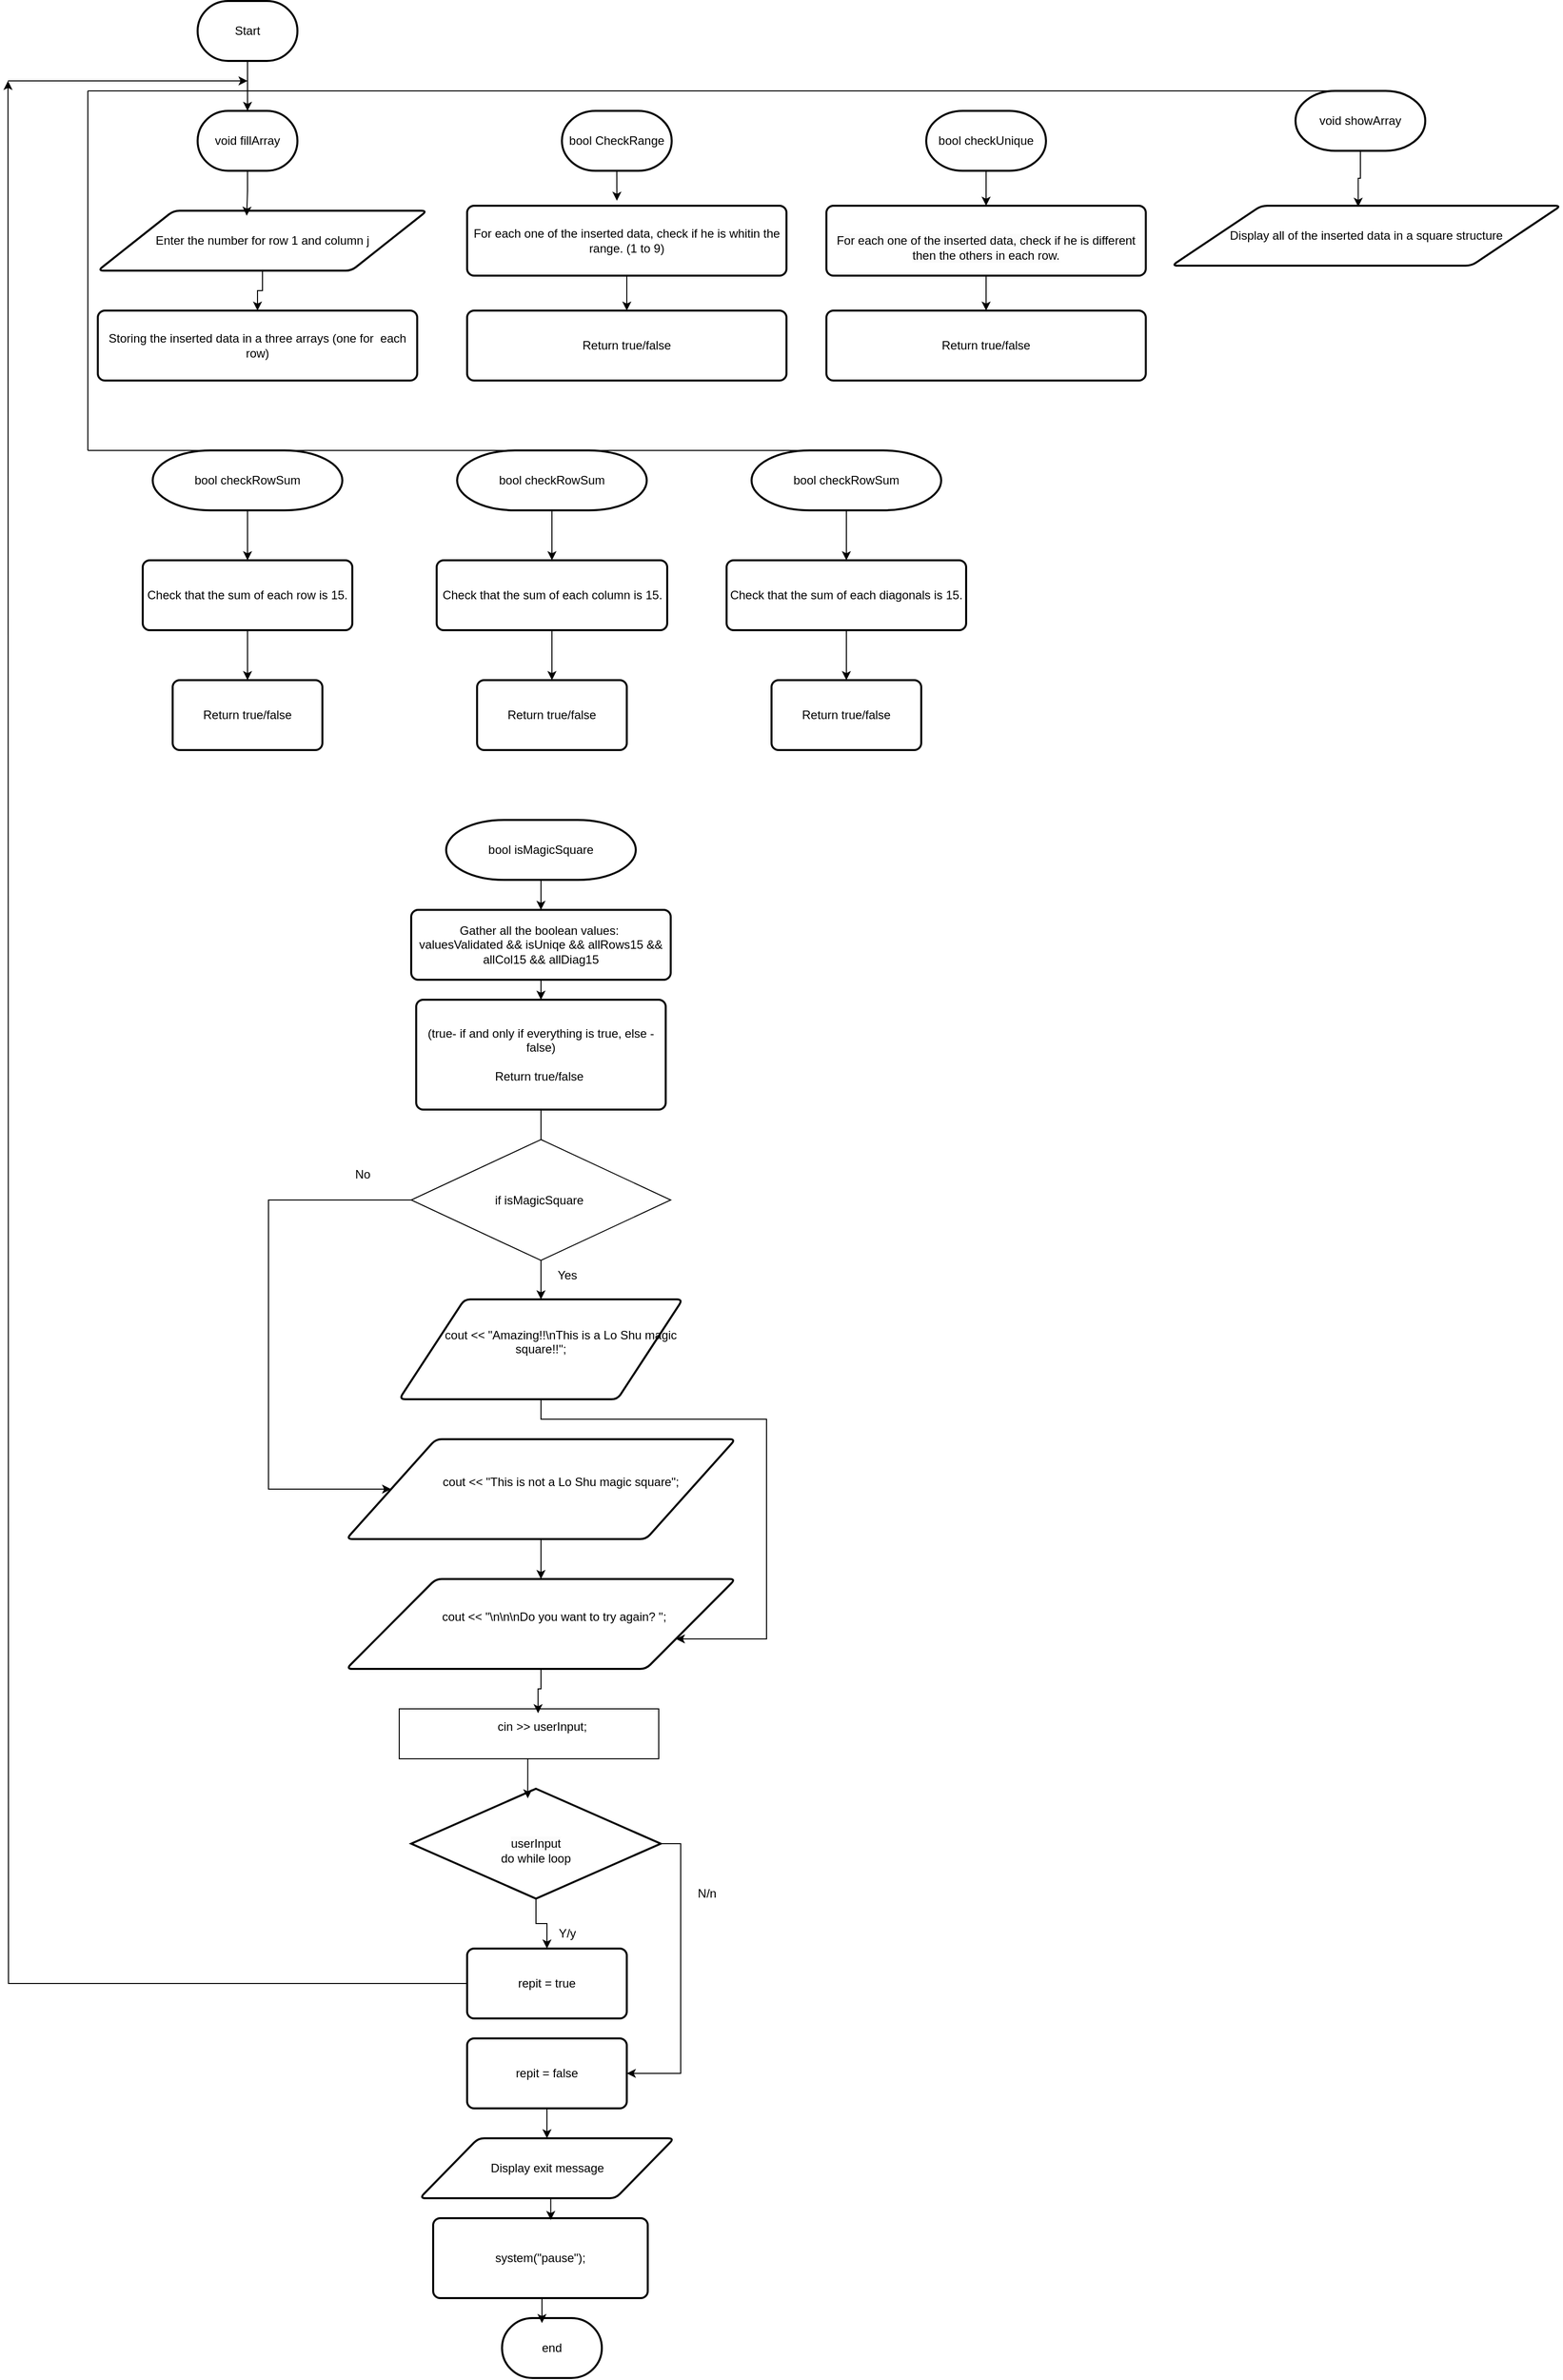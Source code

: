 <mxfile version="22.1.7" type="device">
  <diagram name="‫עמוד-1‬" id="sUSjdNB3aZojaMFZ17au">
    <mxGraphModel dx="2629" dy="1982" grid="1" gridSize="10" guides="1" tooltips="1" connect="1" arrows="1" fold="1" page="1" pageScale="1" pageWidth="827" pageHeight="1169" math="0" shadow="0">
      <root>
        <mxCell id="0" />
        <mxCell id="1" parent="0" />
        <mxCell id="kzCNxXKhCTfEyV2sj4hH-2" value="Start" style="strokeWidth=2;html=1;shape=mxgraph.flowchart.terminator;whiteSpace=wrap;" vertex="1" parent="1">
          <mxGeometry x="70" width="100" height="60" as="geometry" />
        </mxCell>
        <mxCell id="kzCNxXKhCTfEyV2sj4hH-38" style="edgeStyle=orthogonalEdgeStyle;rounded=0;orthogonalLoop=1;jettySize=auto;html=1;exitX=0.5;exitY=1;exitDx=0;exitDy=0;exitPerimeter=0;entryX=0.5;entryY=0;entryDx=0;entryDy=0;" edge="1" parent="1" source="kzCNxXKhCTfEyV2sj4hH-3" target="kzCNxXKhCTfEyV2sj4hH-15">
          <mxGeometry relative="1" as="geometry" />
        </mxCell>
        <mxCell id="kzCNxXKhCTfEyV2sj4hH-3" value="bool checkUnique" style="strokeWidth=2;html=1;shape=mxgraph.flowchart.terminator;whiteSpace=wrap;" vertex="1" parent="1">
          <mxGeometry x="800" y="110" width="120" height="60" as="geometry" />
        </mxCell>
        <mxCell id="kzCNxXKhCTfEyV2sj4hH-4" value="bool CheckRange" style="strokeWidth=2;html=1;shape=mxgraph.flowchart.terminator;whiteSpace=wrap;" vertex="1" parent="1">
          <mxGeometry x="435" y="110" width="110" height="60" as="geometry" />
        </mxCell>
        <mxCell id="kzCNxXKhCTfEyV2sj4hH-47" style="edgeStyle=orthogonalEdgeStyle;rounded=0;orthogonalLoop=1;jettySize=auto;html=1;exitX=0.5;exitY=1;exitDx=0;exitDy=0;exitPerimeter=0;entryX=0.5;entryY=0;entryDx=0;entryDy=0;" edge="1" parent="1" source="kzCNxXKhCTfEyV2sj4hH-5" target="kzCNxXKhCTfEyV2sj4hH-19">
          <mxGeometry relative="1" as="geometry" />
        </mxCell>
        <mxCell id="kzCNxXKhCTfEyV2sj4hH-5" value="bool checkRowSum" style="strokeWidth=2;html=1;shape=mxgraph.flowchart.terminator;whiteSpace=wrap;" vertex="1" parent="1">
          <mxGeometry x="25" y="450" width="190" height="60" as="geometry" />
        </mxCell>
        <mxCell id="kzCNxXKhCTfEyV2sj4hH-6" value="void fillArray" style="strokeWidth=2;html=1;shape=mxgraph.flowchart.terminator;whiteSpace=wrap;" vertex="1" parent="1">
          <mxGeometry x="70" y="110" width="100" height="60" as="geometry" />
        </mxCell>
        <mxCell id="kzCNxXKhCTfEyV2sj4hH-7" value="void showArray" style="strokeWidth=2;html=1;shape=mxgraph.flowchart.terminator;whiteSpace=wrap;" vertex="1" parent="1">
          <mxGeometry x="1170" y="90" width="130" height="60" as="geometry" />
        </mxCell>
        <mxCell id="kzCNxXKhCTfEyV2sj4hH-42" style="edgeStyle=orthogonalEdgeStyle;rounded=0;orthogonalLoop=1;jettySize=auto;html=1;exitX=0.5;exitY=1;exitDx=0;exitDy=0;entryX=0.5;entryY=0;entryDx=0;entryDy=0;" edge="1" parent="1" source="kzCNxXKhCTfEyV2sj4hH-10" target="kzCNxXKhCTfEyV2sj4hH-13">
          <mxGeometry relative="1" as="geometry" />
        </mxCell>
        <mxCell id="kzCNxXKhCTfEyV2sj4hH-10" value="Enter the number for row 1 and column j" style="shape=parallelogram;html=1;strokeWidth=2;perimeter=parallelogramPerimeter;whiteSpace=wrap;rounded=1;arcSize=12;size=0.23;" vertex="1" parent="1">
          <mxGeometry x="-30" y="210" width="330" height="60" as="geometry" />
        </mxCell>
        <mxCell id="kzCNxXKhCTfEyV2sj4hH-11" value="Display all of the inserted data in a square structure" style="shape=parallelogram;html=1;strokeWidth=2;perimeter=parallelogramPerimeter;whiteSpace=wrap;rounded=1;arcSize=12;size=0.23;" vertex="1" parent="1">
          <mxGeometry x="1046" y="205" width="390" height="60" as="geometry" />
        </mxCell>
        <mxCell id="kzCNxXKhCTfEyV2sj4hH-12" value="Return true/false" style="rounded=1;whiteSpace=wrap;html=1;absoluteArcSize=1;arcSize=14;strokeWidth=2;" vertex="1" parent="1">
          <mxGeometry x="340" y="310" width="320" height="70" as="geometry" />
        </mxCell>
        <mxCell id="kzCNxXKhCTfEyV2sj4hH-13" value="Storing the inserted data in a three arrays (one for&amp;nbsp; each row)" style="rounded=1;whiteSpace=wrap;html=1;absoluteArcSize=1;arcSize=14;strokeWidth=2;" vertex="1" parent="1">
          <mxGeometry x="-30" y="310" width="320" height="70" as="geometry" />
        </mxCell>
        <mxCell id="kzCNxXKhCTfEyV2sj4hH-37" style="edgeStyle=orthogonalEdgeStyle;rounded=0;orthogonalLoop=1;jettySize=auto;html=1;exitX=0.5;exitY=1;exitDx=0;exitDy=0;entryX=0.5;entryY=0;entryDx=0;entryDy=0;" edge="1" parent="1" source="kzCNxXKhCTfEyV2sj4hH-14" target="kzCNxXKhCTfEyV2sj4hH-12">
          <mxGeometry relative="1" as="geometry" />
        </mxCell>
        <mxCell id="kzCNxXKhCTfEyV2sj4hH-14" value="For each one of the inserted data, check if he is whitin the range. (1 to 9)" style="rounded=1;whiteSpace=wrap;html=1;absoluteArcSize=1;arcSize=14;strokeWidth=2;" vertex="1" parent="1">
          <mxGeometry x="340" y="205" width="320" height="70" as="geometry" />
        </mxCell>
        <mxCell id="kzCNxXKhCTfEyV2sj4hH-39" style="edgeStyle=orthogonalEdgeStyle;rounded=0;orthogonalLoop=1;jettySize=auto;html=1;exitX=0.5;exitY=1;exitDx=0;exitDy=0;entryX=0.5;entryY=0;entryDx=0;entryDy=0;" edge="1" parent="1" source="kzCNxXKhCTfEyV2sj4hH-15" target="kzCNxXKhCTfEyV2sj4hH-16">
          <mxGeometry relative="1" as="geometry" />
        </mxCell>
        <mxCell id="kzCNxXKhCTfEyV2sj4hH-15" value="&lt;br&gt;&lt;span style=&quot;color: rgb(0, 0, 0); font-family: Helvetica; font-size: 12px; font-style: normal; font-variant-ligatures: normal; font-variant-caps: normal; font-weight: 400; letter-spacing: normal; orphans: 2; text-align: center; text-indent: 0px; text-transform: none; widows: 2; word-spacing: 0px; -webkit-text-stroke-width: 0px; background-color: rgb(251, 251, 251); text-decoration-thickness: initial; text-decoration-style: initial; text-decoration-color: initial; float: none; display: inline !important;&quot;&gt;For each one of the inserted data, check if he is different then the others in each row.&lt;/span&gt;&lt;br&gt;" style="rounded=1;whiteSpace=wrap;html=1;absoluteArcSize=1;arcSize=14;strokeWidth=2;" vertex="1" parent="1">
          <mxGeometry x="700" y="205" width="320" height="70" as="geometry" />
        </mxCell>
        <mxCell id="kzCNxXKhCTfEyV2sj4hH-16" value="Return true/false" style="rounded=1;whiteSpace=wrap;html=1;absoluteArcSize=1;arcSize=14;strokeWidth=2;" vertex="1" parent="1">
          <mxGeometry x="700" y="310" width="320" height="70" as="geometry" />
        </mxCell>
        <mxCell id="kzCNxXKhCTfEyV2sj4hH-49" style="edgeStyle=orthogonalEdgeStyle;rounded=0;orthogonalLoop=1;jettySize=auto;html=1;exitX=0.5;exitY=1;exitDx=0;exitDy=0;exitPerimeter=0;entryX=0.5;entryY=0;entryDx=0;entryDy=0;" edge="1" parent="1" source="kzCNxXKhCTfEyV2sj4hH-17" target="kzCNxXKhCTfEyV2sj4hH-20">
          <mxGeometry relative="1" as="geometry" />
        </mxCell>
        <mxCell id="kzCNxXKhCTfEyV2sj4hH-17" value="bool checkRowSum" style="strokeWidth=2;html=1;shape=mxgraph.flowchart.terminator;whiteSpace=wrap;" vertex="1" parent="1">
          <mxGeometry x="625" y="450" width="190" height="60" as="geometry" />
        </mxCell>
        <mxCell id="kzCNxXKhCTfEyV2sj4hH-48" style="edgeStyle=orthogonalEdgeStyle;rounded=0;orthogonalLoop=1;jettySize=auto;html=1;exitX=0.5;exitY=1;exitDx=0;exitDy=0;exitPerimeter=0;entryX=0.5;entryY=0;entryDx=0;entryDy=0;" edge="1" parent="1" source="kzCNxXKhCTfEyV2sj4hH-18" target="kzCNxXKhCTfEyV2sj4hH-21">
          <mxGeometry relative="1" as="geometry" />
        </mxCell>
        <mxCell id="kzCNxXKhCTfEyV2sj4hH-18" value="bool checkRowSum" style="strokeWidth=2;html=1;shape=mxgraph.flowchart.terminator;whiteSpace=wrap;" vertex="1" parent="1">
          <mxGeometry x="330" y="450" width="190" height="60" as="geometry" />
        </mxCell>
        <mxCell id="kzCNxXKhCTfEyV2sj4hH-50" style="edgeStyle=orthogonalEdgeStyle;rounded=0;orthogonalLoop=1;jettySize=auto;html=1;exitX=0.5;exitY=1;exitDx=0;exitDy=0;entryX=0.5;entryY=0;entryDx=0;entryDy=0;" edge="1" parent="1" source="kzCNxXKhCTfEyV2sj4hH-19" target="kzCNxXKhCTfEyV2sj4hH-22">
          <mxGeometry relative="1" as="geometry" />
        </mxCell>
        <mxCell id="kzCNxXKhCTfEyV2sj4hH-19" value="Check that the sum of each row is 15." style="rounded=1;whiteSpace=wrap;html=1;absoluteArcSize=1;arcSize=14;strokeWidth=2;" vertex="1" parent="1">
          <mxGeometry x="15" y="560" width="210" height="70" as="geometry" />
        </mxCell>
        <mxCell id="kzCNxXKhCTfEyV2sj4hH-52" style="edgeStyle=orthogonalEdgeStyle;rounded=0;orthogonalLoop=1;jettySize=auto;html=1;exitX=0.5;exitY=1;exitDx=0;exitDy=0;entryX=0.5;entryY=0;entryDx=0;entryDy=0;" edge="1" parent="1" source="kzCNxXKhCTfEyV2sj4hH-20" target="kzCNxXKhCTfEyV2sj4hH-23">
          <mxGeometry relative="1" as="geometry" />
        </mxCell>
        <mxCell id="kzCNxXKhCTfEyV2sj4hH-20" value="Check that the sum of each diagonals is 15." style="rounded=1;whiteSpace=wrap;html=1;absoluteArcSize=1;arcSize=14;strokeWidth=2;" vertex="1" parent="1">
          <mxGeometry x="600" y="560" width="240" height="70" as="geometry" />
        </mxCell>
        <mxCell id="kzCNxXKhCTfEyV2sj4hH-51" style="edgeStyle=orthogonalEdgeStyle;rounded=0;orthogonalLoop=1;jettySize=auto;html=1;exitX=0.5;exitY=1;exitDx=0;exitDy=0;entryX=0.5;entryY=0;entryDx=0;entryDy=0;" edge="1" parent="1" source="kzCNxXKhCTfEyV2sj4hH-21" target="kzCNxXKhCTfEyV2sj4hH-24">
          <mxGeometry relative="1" as="geometry" />
        </mxCell>
        <mxCell id="kzCNxXKhCTfEyV2sj4hH-21" value="Check that the sum of each column is 15." style="rounded=1;whiteSpace=wrap;html=1;absoluteArcSize=1;arcSize=14;strokeWidth=2;" vertex="1" parent="1">
          <mxGeometry x="309.5" y="560" width="231" height="70" as="geometry" />
        </mxCell>
        <mxCell id="kzCNxXKhCTfEyV2sj4hH-22" value="Return true/false" style="rounded=1;whiteSpace=wrap;html=1;absoluteArcSize=1;arcSize=14;strokeWidth=2;" vertex="1" parent="1">
          <mxGeometry x="45" y="680" width="150" height="70" as="geometry" />
        </mxCell>
        <mxCell id="kzCNxXKhCTfEyV2sj4hH-23" value="Return true/false" style="rounded=1;whiteSpace=wrap;html=1;absoluteArcSize=1;arcSize=14;strokeWidth=2;" vertex="1" parent="1">
          <mxGeometry x="645" y="680" width="150" height="70" as="geometry" />
        </mxCell>
        <mxCell id="kzCNxXKhCTfEyV2sj4hH-24" value="Return true/false" style="rounded=1;whiteSpace=wrap;html=1;absoluteArcSize=1;arcSize=14;strokeWidth=2;" vertex="1" parent="1">
          <mxGeometry x="350" y="680" width="150" height="70" as="geometry" />
        </mxCell>
        <mxCell id="kzCNxXKhCTfEyV2sj4hH-53" style="edgeStyle=orthogonalEdgeStyle;rounded=0;orthogonalLoop=1;jettySize=auto;html=1;exitX=0.5;exitY=1;exitDx=0;exitDy=0;exitPerimeter=0;" edge="1" parent="1" source="kzCNxXKhCTfEyV2sj4hH-26" target="kzCNxXKhCTfEyV2sj4hH-27">
          <mxGeometry relative="1" as="geometry" />
        </mxCell>
        <mxCell id="kzCNxXKhCTfEyV2sj4hH-26" value="bool isMagicSquare" style="strokeWidth=2;html=1;shape=mxgraph.flowchart.terminator;whiteSpace=wrap;" vertex="1" parent="1">
          <mxGeometry x="319" y="820" width="190" height="60" as="geometry" />
        </mxCell>
        <mxCell id="kzCNxXKhCTfEyV2sj4hH-54" style="edgeStyle=orthogonalEdgeStyle;rounded=0;orthogonalLoop=1;jettySize=auto;html=1;exitX=0.5;exitY=1;exitDx=0;exitDy=0;entryX=0.5;entryY=0;entryDx=0;entryDy=0;" edge="1" parent="1" source="kzCNxXKhCTfEyV2sj4hH-27" target="kzCNxXKhCTfEyV2sj4hH-28">
          <mxGeometry relative="1" as="geometry" />
        </mxCell>
        <mxCell id="kzCNxXKhCTfEyV2sj4hH-27" value="Gather all the boolean values:&amp;nbsp;&lt;br&gt;valuesValidated &amp;amp;&amp;amp; isUniqe &amp;amp;&amp;amp; allRows15 &amp;amp;&amp;amp; allCol15 &amp;amp;&amp;amp; allDiag15" style="rounded=1;whiteSpace=wrap;html=1;absoluteArcSize=1;arcSize=14;strokeWidth=2;" vertex="1" parent="1">
          <mxGeometry x="284" y="910" width="260" height="70" as="geometry" />
        </mxCell>
        <mxCell id="kzCNxXKhCTfEyV2sj4hH-55" style="edgeStyle=orthogonalEdgeStyle;rounded=0;orthogonalLoop=1;jettySize=auto;html=1;exitX=0.5;exitY=1;exitDx=0;exitDy=0;" edge="1" parent="1" source="kzCNxXKhCTfEyV2sj4hH-28">
          <mxGeometry relative="1" as="geometry">
            <mxPoint x="414" y="1170" as="targetPoint" />
          </mxGeometry>
        </mxCell>
        <mxCell id="kzCNxXKhCTfEyV2sj4hH-28" value="(true- if and only if everything is true, else - false)&lt;br&gt;&lt;br&gt;Return true/false&amp;nbsp;" style="rounded=1;whiteSpace=wrap;html=1;absoluteArcSize=1;arcSize=14;strokeWidth=2;" vertex="1" parent="1">
          <mxGeometry x="289" y="1000" width="250" height="110" as="geometry" />
        </mxCell>
        <mxCell id="kzCNxXKhCTfEyV2sj4hH-29" style="edgeStyle=orthogonalEdgeStyle;rounded=0;orthogonalLoop=1;jettySize=auto;html=1;exitX=0.5;exitY=1;exitDx=0;exitDy=0;exitPerimeter=0;entryX=0.5;entryY=0;entryDx=0;entryDy=0;entryPerimeter=0;" edge="1" parent="1" source="kzCNxXKhCTfEyV2sj4hH-2" target="kzCNxXKhCTfEyV2sj4hH-6">
          <mxGeometry relative="1" as="geometry" />
        </mxCell>
        <mxCell id="kzCNxXKhCTfEyV2sj4hH-33" value="" style="endArrow=none;html=1;rounded=0;exitX=0.5;exitY=0;exitDx=0;exitDy=0;exitPerimeter=0;entryX=0.5;entryY=0;entryDx=0;entryDy=0;entryPerimeter=0;" edge="1" parent="1">
          <mxGeometry width="50" height="50" relative="1" as="geometry">
            <mxPoint x="120" y="90" as="sourcePoint" />
            <mxPoint x="1235" y="90" as="targetPoint" />
          </mxGeometry>
        </mxCell>
        <mxCell id="kzCNxXKhCTfEyV2sj4hH-34" style="edgeStyle=orthogonalEdgeStyle;rounded=0;orthogonalLoop=1;jettySize=auto;html=1;exitX=0.5;exitY=1;exitDx=0;exitDy=0;exitPerimeter=0;entryX=0.452;entryY=0.083;entryDx=0;entryDy=0;entryPerimeter=0;" edge="1" parent="1" source="kzCNxXKhCTfEyV2sj4hH-6" target="kzCNxXKhCTfEyV2sj4hH-10">
          <mxGeometry relative="1" as="geometry" />
        </mxCell>
        <mxCell id="kzCNxXKhCTfEyV2sj4hH-36" style="edgeStyle=orthogonalEdgeStyle;rounded=0;orthogonalLoop=1;jettySize=auto;html=1;exitX=0.5;exitY=1;exitDx=0;exitDy=0;exitPerimeter=0;entryX=0.469;entryY=-0.071;entryDx=0;entryDy=0;entryPerimeter=0;" edge="1" parent="1" source="kzCNxXKhCTfEyV2sj4hH-4" target="kzCNxXKhCTfEyV2sj4hH-14">
          <mxGeometry relative="1" as="geometry" />
        </mxCell>
        <mxCell id="kzCNxXKhCTfEyV2sj4hH-40" style="edgeStyle=orthogonalEdgeStyle;rounded=0;orthogonalLoop=1;jettySize=auto;html=1;exitX=0.5;exitY=1;exitDx=0;exitDy=0;exitPerimeter=0;entryX=0.479;entryY=0.017;entryDx=0;entryDy=0;entryPerimeter=0;" edge="1" parent="1" source="kzCNxXKhCTfEyV2sj4hH-7" target="kzCNxXKhCTfEyV2sj4hH-11">
          <mxGeometry relative="1" as="geometry" />
        </mxCell>
        <mxCell id="kzCNxXKhCTfEyV2sj4hH-44" value="" style="endArrow=none;html=1;rounded=0;entryX=0.15;entryY=0;entryDx=0;entryDy=0;entryPerimeter=0;" edge="1" parent="1">
          <mxGeometry width="50" height="50" relative="1" as="geometry">
            <mxPoint x="-40" y="90" as="sourcePoint" />
            <mxPoint x="125" y="90" as="targetPoint" />
            <Array as="points">
              <mxPoint x="80" y="90" />
            </Array>
          </mxGeometry>
        </mxCell>
        <mxCell id="kzCNxXKhCTfEyV2sj4hH-45" value="" style="endArrow=none;html=1;rounded=0;" edge="1" parent="1">
          <mxGeometry width="50" height="50" relative="1" as="geometry">
            <mxPoint x="-40" y="450" as="sourcePoint" />
            <mxPoint x="-40" y="90" as="targetPoint" />
          </mxGeometry>
        </mxCell>
        <mxCell id="kzCNxXKhCTfEyV2sj4hH-46" value="" style="endArrow=none;html=1;rounded=0;" edge="1" parent="1">
          <mxGeometry width="50" height="50" relative="1" as="geometry">
            <mxPoint x="-40" y="450" as="sourcePoint" />
            <mxPoint x="720" y="450" as="targetPoint" />
          </mxGeometry>
        </mxCell>
        <mxCell id="kzCNxXKhCTfEyV2sj4hH-60" style="edgeStyle=orthogonalEdgeStyle;rounded=0;orthogonalLoop=1;jettySize=auto;html=1;exitX=0.5;exitY=1;exitDx=0;exitDy=0;entryX=0.5;entryY=0;entryDx=0;entryDy=0;" edge="1" parent="1" source="kzCNxXKhCTfEyV2sj4hH-58" target="kzCNxXKhCTfEyV2sj4hH-59">
          <mxGeometry relative="1" as="geometry" />
        </mxCell>
        <mxCell id="kzCNxXKhCTfEyV2sj4hH-64" style="edgeStyle=orthogonalEdgeStyle;rounded=0;orthogonalLoop=1;jettySize=auto;html=1;exitX=0;exitY=0.5;exitDx=0;exitDy=0;" edge="1" parent="1" source="kzCNxXKhCTfEyV2sj4hH-58" target="kzCNxXKhCTfEyV2sj4hH-62">
          <mxGeometry relative="1" as="geometry">
            <mxPoint x="140" y="1580" as="targetPoint" />
            <Array as="points">
              <mxPoint x="141" y="1201" />
              <mxPoint x="141" y="1490" />
            </Array>
          </mxGeometry>
        </mxCell>
        <mxCell id="kzCNxXKhCTfEyV2sj4hH-58" value="if isMagicSquare&amp;nbsp;" style="rhombus;whiteSpace=wrap;html=1;" vertex="1" parent="1">
          <mxGeometry x="284" y="1140" width="260" height="121" as="geometry" />
        </mxCell>
        <mxCell id="kzCNxXKhCTfEyV2sj4hH-74" style="edgeStyle=orthogonalEdgeStyle;rounded=0;orthogonalLoop=1;jettySize=auto;html=1;exitX=0.5;exitY=1;exitDx=0;exitDy=0;" edge="1" parent="1" source="kzCNxXKhCTfEyV2sj4hH-59" target="kzCNxXKhCTfEyV2sj4hH-67">
          <mxGeometry relative="1" as="geometry">
            <mxPoint x="640" y="1480" as="targetPoint" />
            <Array as="points">
              <mxPoint x="414" y="1420" />
              <mxPoint x="640" y="1420" />
              <mxPoint x="640" y="1640" />
            </Array>
          </mxGeometry>
        </mxCell>
        <mxCell id="kzCNxXKhCTfEyV2sj4hH-59" value="&lt;div&gt;&amp;nbsp; &amp;nbsp; &amp;nbsp; &amp;nbsp; &amp;nbsp; &amp;nbsp; cout &amp;lt;&amp;lt; &quot;Amazing!!\nThis is a Lo Shu magic square!!&quot;;&lt;/div&gt;&lt;div&gt;&lt;br&gt;&lt;/div&gt;" style="shape=parallelogram;html=1;strokeWidth=2;perimeter=parallelogramPerimeter;whiteSpace=wrap;rounded=1;arcSize=12;size=0.23;" vertex="1" parent="1">
          <mxGeometry x="272" y="1300" width="284" height="100" as="geometry" />
        </mxCell>
        <mxCell id="kzCNxXKhCTfEyV2sj4hH-61" value="Yes" style="text;html=1;align=center;verticalAlign=middle;resizable=0;points=[];autosize=1;strokeColor=none;fillColor=none;" vertex="1" parent="1">
          <mxGeometry x="420" y="1261" width="40" height="30" as="geometry" />
        </mxCell>
        <mxCell id="kzCNxXKhCTfEyV2sj4hH-75" style="edgeStyle=orthogonalEdgeStyle;rounded=0;orthogonalLoop=1;jettySize=auto;html=1;exitX=0.5;exitY=1;exitDx=0;exitDy=0;entryX=0.5;entryY=0;entryDx=0;entryDy=0;" edge="1" parent="1" source="kzCNxXKhCTfEyV2sj4hH-62" target="kzCNxXKhCTfEyV2sj4hH-67">
          <mxGeometry relative="1" as="geometry" />
        </mxCell>
        <mxCell id="kzCNxXKhCTfEyV2sj4hH-62" value="&lt;div&gt;&amp;nbsp; &amp;nbsp; &amp;nbsp; &amp;nbsp; &amp;nbsp; &amp;nbsp; cout &amp;lt;&amp;lt; &quot;This is not a Lo Shu magic square&quot;;&lt;/div&gt;&lt;div&gt;&lt;br&gt;&lt;/div&gt;" style="shape=parallelogram;html=1;strokeWidth=2;perimeter=parallelogramPerimeter;whiteSpace=wrap;rounded=1;arcSize=12;size=0.23;" vertex="1" parent="1">
          <mxGeometry x="219" y="1440" width="390" height="100" as="geometry" />
        </mxCell>
        <mxCell id="kzCNxXKhCTfEyV2sj4hH-66" value="No" style="text;html=1;align=center;verticalAlign=middle;resizable=0;points=[];autosize=1;strokeColor=none;fillColor=none;" vertex="1" parent="1">
          <mxGeometry x="215" y="1160" width="40" height="30" as="geometry" />
        </mxCell>
        <mxCell id="kzCNxXKhCTfEyV2sj4hH-67" value="&lt;div&gt;&lt;div&gt;&amp;nbsp; &amp;nbsp; &amp;nbsp; &amp;nbsp; cout &amp;lt;&amp;lt; &quot;\n\n\nDo you want to try again? &quot;;&lt;/div&gt;&lt;/div&gt;&lt;div&gt;&lt;br&gt;&lt;/div&gt;" style="shape=parallelogram;html=1;strokeWidth=2;perimeter=parallelogramPerimeter;whiteSpace=wrap;rounded=1;arcSize=12;size=0.23;" vertex="1" parent="1">
          <mxGeometry x="219" y="1580" width="390" height="90" as="geometry" />
        </mxCell>
        <mxCell id="kzCNxXKhCTfEyV2sj4hH-68" value="&lt;div&gt;&amp;nbsp; &amp;nbsp; &amp;nbsp; &amp;nbsp; cin &amp;gt;&amp;gt; userInput;&lt;/div&gt;&lt;div&gt;&lt;br&gt;&lt;/div&gt;" style="whiteSpace=wrap;html=1;" vertex="1" parent="1">
          <mxGeometry x="272" y="1710" width="260" height="50" as="geometry" />
        </mxCell>
        <mxCell id="kzCNxXKhCTfEyV2sj4hH-73" style="edgeStyle=orthogonalEdgeStyle;rounded=0;orthogonalLoop=1;jettySize=auto;html=1;exitX=0.5;exitY=1;exitDx=0;exitDy=0;exitPerimeter=0;entryX=0.5;entryY=0;entryDx=0;entryDy=0;" edge="1" parent="1" source="kzCNxXKhCTfEyV2sj4hH-69" target="kzCNxXKhCTfEyV2sj4hH-71">
          <mxGeometry relative="1" as="geometry" />
        </mxCell>
        <mxCell id="kzCNxXKhCTfEyV2sj4hH-81" style="edgeStyle=orthogonalEdgeStyle;rounded=0;orthogonalLoop=1;jettySize=auto;html=1;exitX=1;exitY=0.5;exitDx=0;exitDy=0;exitPerimeter=0;entryX=1;entryY=0.5;entryDx=0;entryDy=0;" edge="1" parent="1" source="kzCNxXKhCTfEyV2sj4hH-69" target="kzCNxXKhCTfEyV2sj4hH-72">
          <mxGeometry relative="1" as="geometry">
            <mxPoint x="570" y="2080" as="targetPoint" />
          </mxGeometry>
        </mxCell>
        <mxCell id="kzCNxXKhCTfEyV2sj4hH-69" value="&lt;br&gt;&lt;span style=&quot;color: rgb(0, 0, 0); font-family: Helvetica; font-size: 12px; font-style: normal; font-variant-ligatures: normal; font-variant-caps: normal; font-weight: 400; letter-spacing: normal; orphans: 2; text-align: center; text-indent: 0px; text-transform: none; widows: 2; word-spacing: 0px; -webkit-text-stroke-width: 0px; background-color: rgb(251, 251, 251); text-decoration-thickness: initial; text-decoration-style: initial; text-decoration-color: initial; float: none; display: inline !important;&quot;&gt;userInput&lt;/span&gt;&lt;br&gt;do while loop" style="strokeWidth=2;html=1;shape=mxgraph.flowchart.decision;whiteSpace=wrap;" vertex="1" parent="1">
          <mxGeometry x="284" y="1790" width="250" height="110" as="geometry" />
        </mxCell>
        <mxCell id="kzCNxXKhCTfEyV2sj4hH-70" style="edgeStyle=orthogonalEdgeStyle;rounded=0;orthogonalLoop=1;jettySize=auto;html=1;exitX=0.5;exitY=1;exitDx=0;exitDy=0;exitPerimeter=0;" edge="1" parent="1" source="kzCNxXKhCTfEyV2sj4hH-69" target="kzCNxXKhCTfEyV2sj4hH-69">
          <mxGeometry relative="1" as="geometry" />
        </mxCell>
        <mxCell id="kzCNxXKhCTfEyV2sj4hH-78" style="edgeStyle=orthogonalEdgeStyle;rounded=0;orthogonalLoop=1;jettySize=auto;html=1;exitX=0;exitY=0.5;exitDx=0;exitDy=0;" edge="1" parent="1" source="kzCNxXKhCTfEyV2sj4hH-71">
          <mxGeometry relative="1" as="geometry">
            <mxPoint x="-120" y="80" as="targetPoint" />
          </mxGeometry>
        </mxCell>
        <mxCell id="kzCNxXKhCTfEyV2sj4hH-71" value="repit = true" style="rounded=1;whiteSpace=wrap;html=1;absoluteArcSize=1;arcSize=14;strokeWidth=2;" vertex="1" parent="1">
          <mxGeometry x="340" y="1950" width="160" height="70" as="geometry" />
        </mxCell>
        <mxCell id="kzCNxXKhCTfEyV2sj4hH-87" style="edgeStyle=orthogonalEdgeStyle;rounded=0;orthogonalLoop=1;jettySize=auto;html=1;exitX=0.5;exitY=1;exitDx=0;exitDy=0;entryX=0.5;entryY=0;entryDx=0;entryDy=0;" edge="1" parent="1" source="kzCNxXKhCTfEyV2sj4hH-72" target="kzCNxXKhCTfEyV2sj4hH-84">
          <mxGeometry relative="1" as="geometry" />
        </mxCell>
        <mxCell id="kzCNxXKhCTfEyV2sj4hH-72" value="repit = false" style="rounded=1;whiteSpace=wrap;html=1;absoluteArcSize=1;arcSize=14;strokeWidth=2;" vertex="1" parent="1">
          <mxGeometry x="340" y="2040" width="160" height="70" as="geometry" />
        </mxCell>
        <mxCell id="kzCNxXKhCTfEyV2sj4hH-76" style="edgeStyle=orthogonalEdgeStyle;rounded=0;orthogonalLoop=1;jettySize=auto;html=1;exitX=0.5;exitY=1;exitDx=0;exitDy=0;entryX=0.535;entryY=0.088;entryDx=0;entryDy=0;entryPerimeter=0;" edge="1" parent="1" source="kzCNxXKhCTfEyV2sj4hH-67" target="kzCNxXKhCTfEyV2sj4hH-68">
          <mxGeometry relative="1" as="geometry" />
        </mxCell>
        <mxCell id="kzCNxXKhCTfEyV2sj4hH-77" style="edgeStyle=orthogonalEdgeStyle;rounded=0;orthogonalLoop=1;jettySize=auto;html=1;exitX=0.5;exitY=1;exitDx=0;exitDy=0;entryX=0.467;entryY=0.087;entryDx=0;entryDy=0;entryPerimeter=0;" edge="1" parent="1" source="kzCNxXKhCTfEyV2sj4hH-68" target="kzCNxXKhCTfEyV2sj4hH-69">
          <mxGeometry relative="1" as="geometry" />
        </mxCell>
        <mxCell id="kzCNxXKhCTfEyV2sj4hH-79" value="" style="endArrow=classic;html=1;rounded=0;" edge="1" parent="1">
          <mxGeometry width="50" height="50" relative="1" as="geometry">
            <mxPoint x="-120" y="80" as="sourcePoint" />
            <mxPoint x="120" y="80" as="targetPoint" />
          </mxGeometry>
        </mxCell>
        <mxCell id="kzCNxXKhCTfEyV2sj4hH-82" value="Y/y" style="text;html=1;align=center;verticalAlign=middle;resizable=0;points=[];autosize=1;strokeColor=none;fillColor=none;" vertex="1" parent="1">
          <mxGeometry x="420" y="1920" width="40" height="30" as="geometry" />
        </mxCell>
        <mxCell id="kzCNxXKhCTfEyV2sj4hH-83" value="N/n" style="text;html=1;align=center;verticalAlign=middle;resizable=0;points=[];autosize=1;strokeColor=none;fillColor=none;" vertex="1" parent="1">
          <mxGeometry x="560" y="1880" width="40" height="30" as="geometry" />
        </mxCell>
        <mxCell id="kzCNxXKhCTfEyV2sj4hH-84" value="Display exit message" style="shape=parallelogram;html=1;strokeWidth=2;perimeter=parallelogramPerimeter;whiteSpace=wrap;rounded=1;arcSize=12;size=0.23;" vertex="1" parent="1">
          <mxGeometry x="292.5" y="2140" width="255" height="60" as="geometry" />
        </mxCell>
        <mxCell id="kzCNxXKhCTfEyV2sj4hH-85" value="system(&quot;pause&quot;);" style="rounded=1;whiteSpace=wrap;html=1;absoluteArcSize=1;arcSize=14;strokeWidth=2;" vertex="1" parent="1">
          <mxGeometry x="306" y="2220" width="215" height="80" as="geometry" />
        </mxCell>
        <mxCell id="kzCNxXKhCTfEyV2sj4hH-86" value="end" style="strokeWidth=2;html=1;shape=mxgraph.flowchart.terminator;whiteSpace=wrap;" vertex="1" parent="1">
          <mxGeometry x="375" y="2320" width="100" height="60" as="geometry" />
        </mxCell>
        <mxCell id="kzCNxXKhCTfEyV2sj4hH-88" style="edgeStyle=orthogonalEdgeStyle;rounded=0;orthogonalLoop=1;jettySize=auto;html=1;exitX=0.5;exitY=1;exitDx=0;exitDy=0;entryX=0.548;entryY=0.022;entryDx=0;entryDy=0;entryPerimeter=0;" edge="1" parent="1" source="kzCNxXKhCTfEyV2sj4hH-84" target="kzCNxXKhCTfEyV2sj4hH-85">
          <mxGeometry relative="1" as="geometry" />
        </mxCell>
        <mxCell id="kzCNxXKhCTfEyV2sj4hH-89" style="edgeStyle=orthogonalEdgeStyle;rounded=0;orthogonalLoop=1;jettySize=auto;html=1;exitX=0.5;exitY=1;exitDx=0;exitDy=0;entryX=0.4;entryY=0.083;entryDx=0;entryDy=0;entryPerimeter=0;" edge="1" parent="1" source="kzCNxXKhCTfEyV2sj4hH-85" target="kzCNxXKhCTfEyV2sj4hH-86">
          <mxGeometry relative="1" as="geometry" />
        </mxCell>
      </root>
    </mxGraphModel>
  </diagram>
</mxfile>
